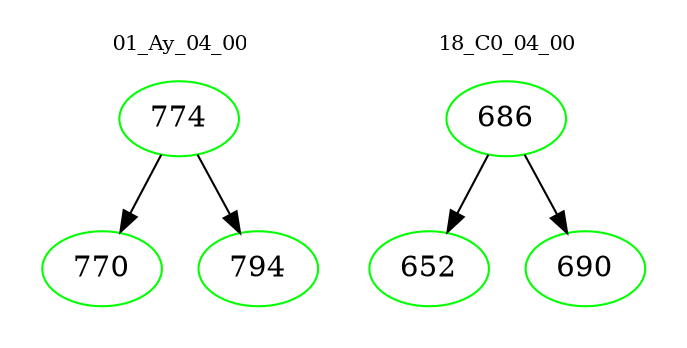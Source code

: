 digraph{
subgraph cluster_0 {
color = white
label = "01_Ay_04_00";
fontsize=10;
T0_774 [label="774", color="green"]
T0_774 -> T0_770 [color="black"]
T0_770 [label="770", color="green"]
T0_774 -> T0_794 [color="black"]
T0_794 [label="794", color="green"]
}
subgraph cluster_1 {
color = white
label = "18_C0_04_00";
fontsize=10;
T1_686 [label="686", color="green"]
T1_686 -> T1_652 [color="black"]
T1_652 [label="652", color="green"]
T1_686 -> T1_690 [color="black"]
T1_690 [label="690", color="green"]
}
}
